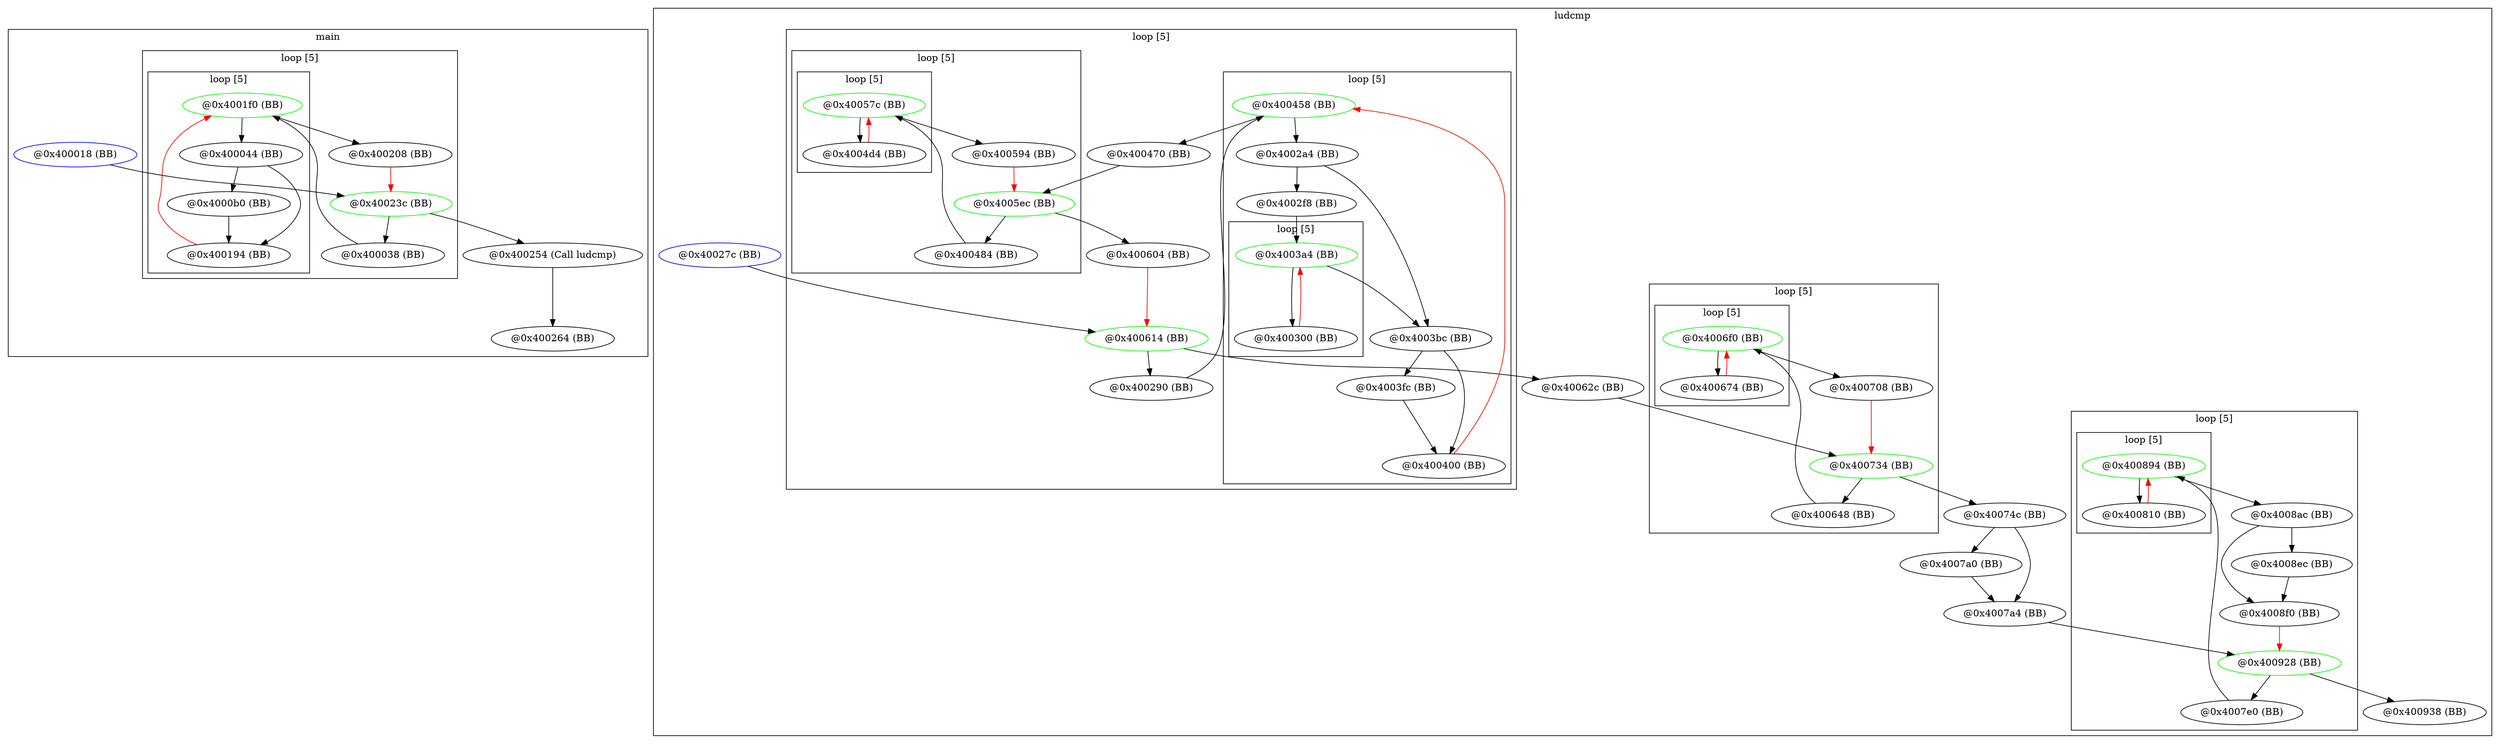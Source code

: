 digraph G {
subgraph cluster_main {
graph [label = "main"];
subgraph cluster_loop0x2636c10 {
graph [label = "loop [5]"];
node0x2633b70 [label = "@0x40023c (BB)" ,color="green"];
node0x2631700 [label = "@0x400208 (BB)"];
node0x2630b50 [label = "@0x4001f0 (BB)" ,color="green"];
node0x22cad70 [label = "@0x400038 (BB)"];
node0x262d3b0 [label = "@0x400194 (BB)"];
node0x22cb350 [label = "@0x400044 (BB)"];
node0x22c63a0 [label = "@0x4000b0 (BB)"];
subgraph cluster_loop0x2636af0 {
graph [label = "loop [5]"];
node0x2630b50;
node0x262d3b0;
node0x22cb350;
node0x22c63a0;
}
}
node0x22c8930 [label = "@0x400018 (BB)" ,color="blue"];
node0x22cad70;
node0x22cb350;
node0x22c63a0;
node0x262d3b0;
node0x2630b50;
node0x2631700;
node0x2633b70;
node0x2634960 [label = "@0x400254 (Call ludcmp)"];
node0x2635310 [label = "@0x400264 (BB)"];
}
subgraph cluster_ludcmp {
graph [label = "ludcmp"];
subgraph cluster_loop0x26836e0 {
graph [label = "loop [5]"];
node0x265edb0 [label = "@0x400614 (BB)" ,color="green"];
node0x265e120 [label = "@0x400604 (BB)"];
node0x265d490 [label = "@0x4005ec (BB)" ,color="green"];
node0x264d540 [label = "@0x400470 (BB)"];
node0x264c940 [label = "@0x400458 (BB)" ,color="green"];
node0x2637800 [label = "@0x400290 (BB)"];
node0x2646370 [label = "@0x400400 (BB)"];
node0x2645b60 [label = "@0x4003bc (BB)"];
node0x2639db0 [label = "@0x4002a4 (BB)"];
node0x26454f0 [label = "@0x4003a4 (BB)" ,color="green"];
node0x263db60 [label = "@0x4002f8 (BB)"];
node0x263a8c0 [label = "@0x400300 (BB)"];
node0x2648b20 [label = "@0x4003fc (BB)"];
node0x2659570 [label = "@0x400594 (BB)"];
node0x2658f90 [label = "@0x40057c (BB)" ,color="green"];
node0x264e210 [label = "@0x400484 (BB)"];
node0x2651bf0 [label = "@0x4004d4 (BB)"];
subgraph cluster_loop0x2683380 {
graph [label = "loop [5]"];
node0x264c940;
node0x2646370;
node0x2645b60;
node0x2639db0;
node0x26454f0;
node0x263db60;
node0x263a8c0;
node0x2648b20;
subgraph cluster_loop0x22bf670 {
graph [label = "loop [5]"];
node0x26454f0;
node0x263a8c0;
}
}
subgraph cluster_loop0x2683610 {
graph [label = "loop [5]"];
node0x265d490;
node0x2659570;
node0x2658f90;
node0x264e210;
node0x2651bf0;
subgraph cluster_loop0x26834a0 {
graph [label = "loop [5]"];
node0x2658f90;
node0x2651bf0;
}
}
}
subgraph cluster_loop0x2683ab0 {
graph [label = "loop [5]"];
node0x266b000 [label = "@0x400734 (BB)" ,color="green"];
node0x26691a0 [label = "@0x400708 (BB)"];
node0x2668560 [label = "@0x4006f0 (BB)" ,color="green"];
node0x2661220 [label = "@0x400648 (BB)"];
node0x26631f0 [label = "@0x400674 (BB)"];
subgraph cluster_loop0x2683940 {
graph [label = "loop [5]"];
node0x2668560;
node0x26631f0;
}
}
subgraph cluster_loop0x2683cf0 {
graph [label = "loop [5]"];
node0x2680110 [label = "@0x400928 (BB)" ,color="green"];
node0x267b2d0 [label = "@0x4008f0 (BB)"];
node0x267aa80 [label = "@0x4008ac (BB)"];
node0x267a370 [label = "@0x400894 (BB)" ,color="green"];
node0x2672300 [label = "@0x4007e0 (BB)"];
node0x2674340 [label = "@0x400810 (BB)"];
node0x267d9b0 [label = "@0x4008ec (BB)"];
subgraph cluster_loop0x2683b80 {
graph [label = "loop [5]"];
node0x267a370;
node0x2674340;
}
}
node0x22bf6f0 [label = "@0x40027c (BB)" ,color="blue"];
node0x2637800;
node0x2639db0;
node0x263db60;
node0x263a8c0;
node0x26454f0;
node0x2645b60;
node0x2648b20;
node0x2646370;
node0x264c940;
node0x264d540;
node0x264e210;
node0x2651bf0;
node0x2658f90;
node0x2659570;
node0x265d490;
node0x265e120;
node0x265edb0;
node0x265fe70 [label = "@0x40062c (BB)"];
node0x2661220;
node0x26631f0;
node0x2668560;
node0x26691a0;
node0x266b000;
node0x266bdf0 [label = "@0x40074c (BB)"];
node0x266fac0 [label = "@0x4007a0 (BB)"];
node0x266c650 [label = "@0x4007a4 (BB)"];
node0x2672300;
node0x2674340;
node0x267a370;
node0x267aa80;
node0x267d9b0;
node0x267b2d0;
node0x2680110;
node0x2680ab0 [label = "@0x400938 (BB)"];
}
node0x22c8930 -> node0x2633b70;
node0x22cad70 -> node0x2630b50;
node0x22cb350 -> node0x22c63a0;
node0x22cb350 -> node0x262d3b0;
node0x22c63a0 -> node0x262d3b0;
node0x262d3b0 -> node0x2630b50[color="red"];
node0x2630b50 -> node0x22cb350;
node0x2630b50 -> node0x2631700;
node0x2631700 -> node0x2633b70[color="red"];
node0x2633b70 -> node0x22cad70;
node0x2633b70 -> node0x2634960;
node0x2634960 -> node0x2635310;
node0x22bf6f0 -> node0x265edb0;
node0x2637800 -> node0x264c940;
node0x2639db0 -> node0x263db60;
node0x2639db0 -> node0x2645b60;
node0x263db60 -> node0x26454f0;
node0x263a8c0 -> node0x26454f0[color="red"];
node0x26454f0 -> node0x263a8c0;
node0x26454f0 -> node0x2645b60;
node0x2645b60 -> node0x2648b20;
node0x2645b60 -> node0x2646370;
node0x2648b20 -> node0x2646370;
node0x2646370 -> node0x264c940[color="red"];
node0x264c940 -> node0x2639db0;
node0x264c940 -> node0x264d540;
node0x264d540 -> node0x265d490;
node0x264e210 -> node0x2658f90;
node0x2651bf0 -> node0x2658f90[color="red"];
node0x2658f90 -> node0x2651bf0;
node0x2658f90 -> node0x2659570;
node0x2659570 -> node0x265d490[color="red"];
node0x265d490 -> node0x264e210;
node0x265d490 -> node0x265e120;
node0x265e120 -> node0x265edb0[color="red"];
node0x265edb0 -> node0x2637800;
node0x265edb0 -> node0x265fe70;
node0x265fe70 -> node0x266b000;
node0x2661220 -> node0x2668560;
node0x26631f0 -> node0x2668560[color="red"];
node0x2668560 -> node0x26631f0;
node0x2668560 -> node0x26691a0;
node0x26691a0 -> node0x266b000[color="red"];
node0x266b000 -> node0x2661220;
node0x266b000 -> node0x266bdf0;
node0x266bdf0 -> node0x266fac0;
node0x266bdf0 -> node0x266c650;
node0x266fac0 -> node0x266c650;
node0x266c650 -> node0x2680110;
node0x2672300 -> node0x267a370;
node0x2674340 -> node0x267a370[color="red"];
node0x267a370 -> node0x2674340;
node0x267a370 -> node0x267aa80;
node0x267aa80 -> node0x267d9b0;
node0x267aa80 -> node0x267b2d0;
node0x267d9b0 -> node0x267b2d0;
node0x267b2d0 -> node0x2680110[color="red"];
node0x2680110 -> node0x2672300;
node0x2680110 -> node0x2680ab0;
}
